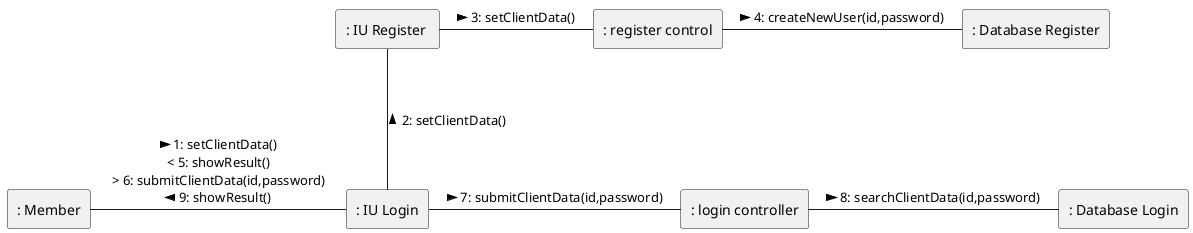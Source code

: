 @startuml uc1_login_c

rectangle ": Member" as user 
rectangle ": IU Login" as view
rectangle ": login controller" as controller
rectangle ": Database Login" as database
rectangle ": IU Register " as  register
rectangle ": register control" as control
rectangle ": Database Register" as database2

user --r- view : > 1: setClientData() \n < 5: showResult() \n > 6: submitClientData(id,password) \n 9: showResult() <
view --u- register : > 2: setClientData()
register --r- control : > 3: setClientData()
control --r- database2 : > 4: createNewUser(id,password) 
view --r- controller : > 7: submitClientData(id,password)
controller --r- database : > 8: searchClientData(id,password)

@enduml
